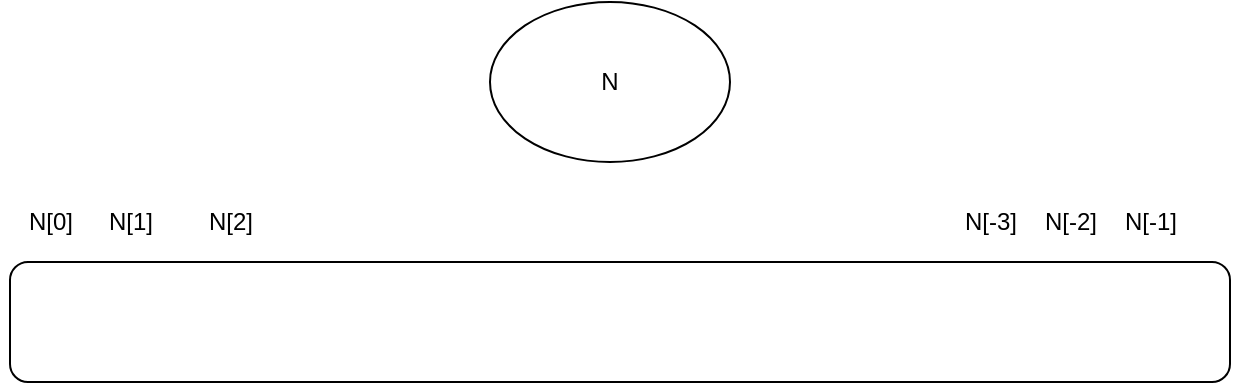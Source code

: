 <mxfile>
    <diagram id="78noTTG3ak01zSGTa30R" name="Page-1">
        <mxGraphModel dx="736" dy="548" grid="1" gridSize="10" guides="1" tooltips="1" connect="1" arrows="1" fold="1" page="1" pageScale="1" pageWidth="827" pageHeight="1169" math="0" shadow="0">
            <root>
                <mxCell id="0"/>
                <mxCell id="1" parent="0"/>
                <mxCell id="2" value="N" style="ellipse;whiteSpace=wrap;html=1;" vertex="1" parent="1">
                    <mxGeometry x="280" y="160" width="120" height="80" as="geometry"/>
                </mxCell>
                <mxCell id="3" value="" style="rounded=1;whiteSpace=wrap;html=1;" vertex="1" parent="1">
                    <mxGeometry x="40" y="290" width="610" height="60" as="geometry"/>
                </mxCell>
                <mxCell id="4" value="N[0]" style="text;html=1;align=center;verticalAlign=middle;resizable=0;points=[];autosize=1;strokeColor=none;fillColor=none;" vertex="1" parent="1">
                    <mxGeometry x="35" y="255" width="50" height="30" as="geometry"/>
                </mxCell>
                <mxCell id="5" value="N[-1]" style="text;html=1;align=center;verticalAlign=middle;resizable=0;points=[];autosize=1;strokeColor=none;fillColor=none;" vertex="1" parent="1">
                    <mxGeometry x="585" y="255" width="50" height="30" as="geometry"/>
                </mxCell>
                <mxCell id="6" value="N[1]" style="text;html=1;align=center;verticalAlign=middle;resizable=0;points=[];autosize=1;strokeColor=none;fillColor=none;" vertex="1" parent="1">
                    <mxGeometry x="75" y="255" width="50" height="30" as="geometry"/>
                </mxCell>
                <mxCell id="8" value="N[-2]" style="text;html=1;align=center;verticalAlign=middle;resizable=0;points=[];autosize=1;strokeColor=none;fillColor=none;" vertex="1" parent="1">
                    <mxGeometry x="545" y="255" width="50" height="30" as="geometry"/>
                </mxCell>
                <mxCell id="9" value="N[2]" style="text;html=1;align=center;verticalAlign=middle;resizable=0;points=[];autosize=1;strokeColor=none;fillColor=none;" vertex="1" parent="1">
                    <mxGeometry x="125" y="255" width="50" height="30" as="geometry"/>
                </mxCell>
                <mxCell id="10" value="N[-3]" style="text;html=1;align=center;verticalAlign=middle;resizable=0;points=[];autosize=1;strokeColor=none;fillColor=none;" vertex="1" parent="1">
                    <mxGeometry x="505" y="255" width="50" height="30" as="geometry"/>
                </mxCell>
            </root>
        </mxGraphModel>
    </diagram>
</mxfile>